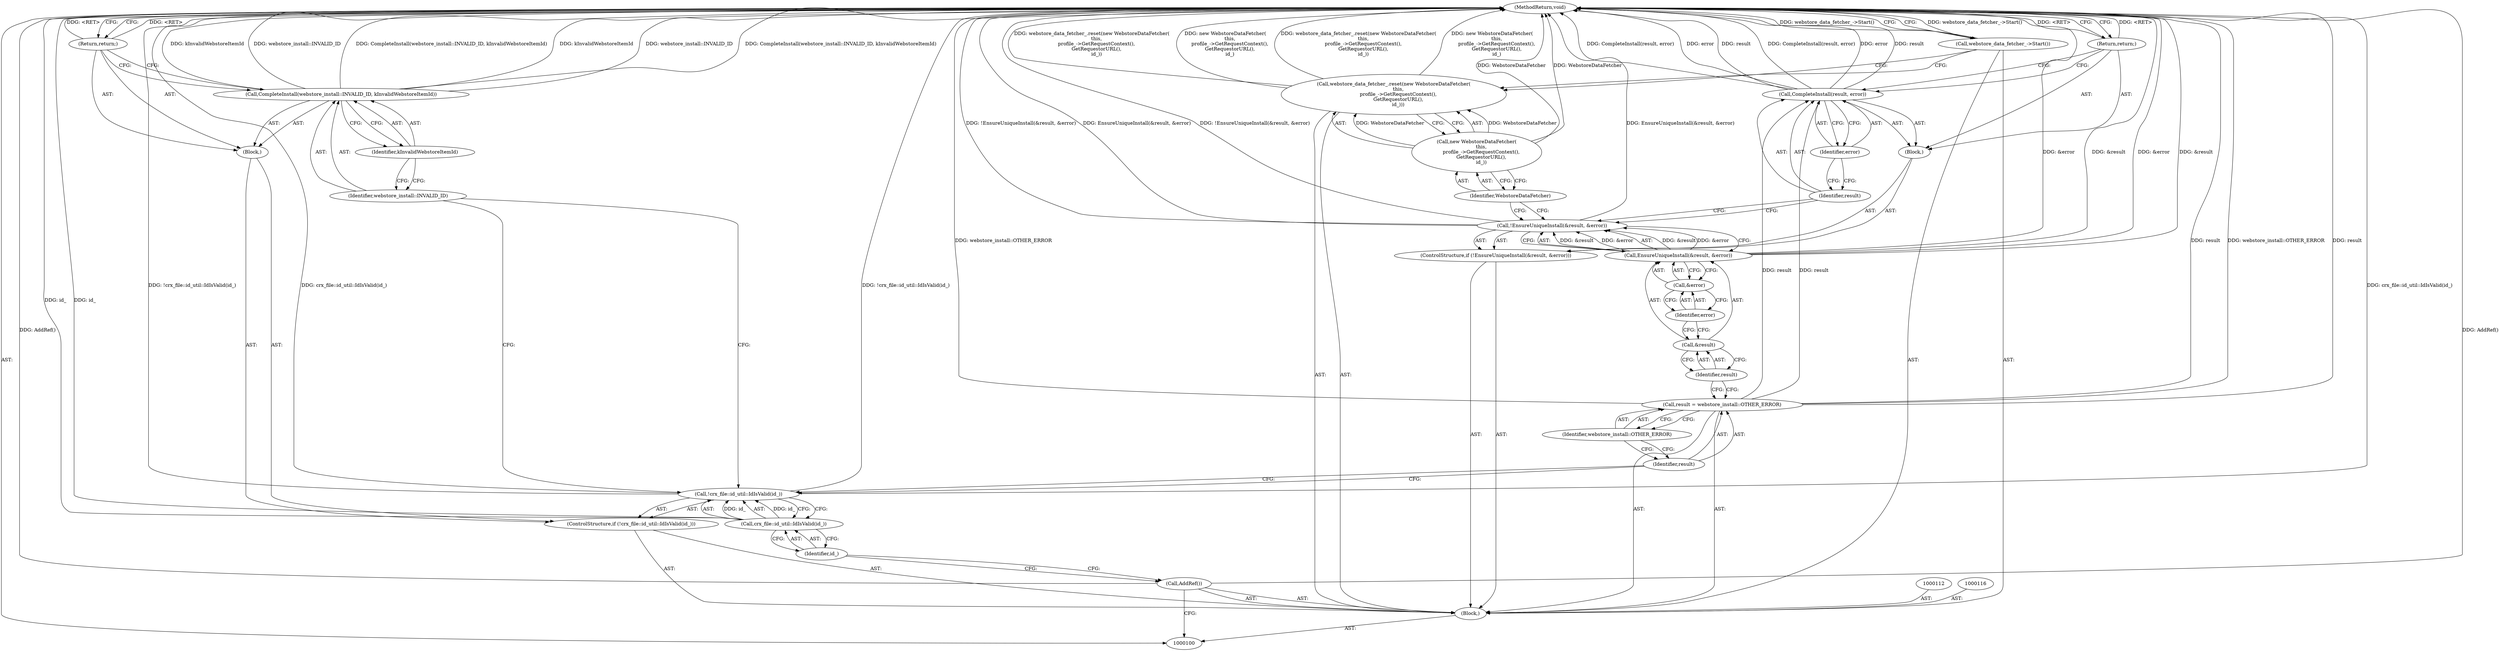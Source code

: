 digraph "1_Chrome_d30a8bd191f17b61938fc87890bffc80049b0774_3" {
"1000133" [label="(MethodReturn,void)"];
"1000101" [label="(Block,)"];
"1000117" [label="(ControlStructure,if (!EnsureUniqueInstall(&result, &error)))"];
"1000120" [label="(Call,&result)"];
"1000121" [label="(Identifier,result)"];
"1000122" [label="(Call,&error)"];
"1000123" [label="(Identifier,error)"];
"1000124" [label="(Block,)"];
"1000118" [label="(Call,!EnsureUniqueInstall(&result, &error))"];
"1000119" [label="(Call,EnsureUniqueInstall(&result, &error))"];
"1000126" [label="(Identifier,result)"];
"1000127" [label="(Identifier,error)"];
"1000125" [label="(Call,CompleteInstall(result, error))"];
"1000128" [label="(Return,return;)"];
"1000129" [label="(Call,webstore_data_fetcher_.reset(new WebstoreDataFetcher(\n      this,\n      profile_->GetRequestContext(),\n      GetRequestorURL(),\n      id_)))"];
"1000130" [label="(Call,new WebstoreDataFetcher(\n      this,\n      profile_->GetRequestContext(),\n      GetRequestorURL(),\n      id_))"];
"1000131" [label="(Identifier,WebstoreDataFetcher)"];
"1000102" [label="(Call,AddRef())"];
"1000132" [label="(Call,webstore_data_fetcher_->Start())"];
"1000103" [label="(ControlStructure,if (!crx_file::id_util::IdIsValid(id_)))"];
"1000106" [label="(Identifier,id_)"];
"1000107" [label="(Block,)"];
"1000104" [label="(Call,!crx_file::id_util::IdIsValid(id_))"];
"1000105" [label="(Call,crx_file::id_util::IdIsValid(id_))"];
"1000109" [label="(Identifier,webstore_install::INVALID_ID)"];
"1000108" [label="(Call,CompleteInstall(webstore_install::INVALID_ID, kInvalidWebstoreItemId))"];
"1000110" [label="(Identifier,kInvalidWebstoreItemId)"];
"1000111" [label="(Return,return;)"];
"1000113" [label="(Call,result = webstore_install::OTHER_ERROR)"];
"1000114" [label="(Identifier,result)"];
"1000115" [label="(Identifier,webstore_install::OTHER_ERROR)"];
"1000133" -> "1000100"  [label="AST: "];
"1000133" -> "1000111"  [label="CFG: "];
"1000133" -> "1000128"  [label="CFG: "];
"1000133" -> "1000132"  [label="CFG: "];
"1000111" -> "1000133"  [label="DDG: <RET>"];
"1000125" -> "1000133"  [label="DDG: CompleteInstall(result, error)"];
"1000125" -> "1000133"  [label="DDG: error"];
"1000125" -> "1000133"  [label="DDG: result"];
"1000108" -> "1000133"  [label="DDG: CompleteInstall(webstore_install::INVALID_ID, kInvalidWebstoreItemId)"];
"1000108" -> "1000133"  [label="DDG: kInvalidWebstoreItemId"];
"1000108" -> "1000133"  [label="DDG: webstore_install::INVALID_ID"];
"1000104" -> "1000133"  [label="DDG: !crx_file::id_util::IdIsValid(id_)"];
"1000104" -> "1000133"  [label="DDG: crx_file::id_util::IdIsValid(id_)"];
"1000113" -> "1000133"  [label="DDG: result"];
"1000113" -> "1000133"  [label="DDG: webstore_install::OTHER_ERROR"];
"1000132" -> "1000133"  [label="DDG: webstore_data_fetcher_->Start()"];
"1000129" -> "1000133"  [label="DDG: webstore_data_fetcher_.reset(new WebstoreDataFetcher(\n      this,\n      profile_->GetRequestContext(),\n      GetRequestorURL(),\n      id_))"];
"1000129" -> "1000133"  [label="DDG: new WebstoreDataFetcher(\n      this,\n      profile_->GetRequestContext(),\n      GetRequestorURL(),\n      id_)"];
"1000118" -> "1000133"  [label="DDG: !EnsureUniqueInstall(&result, &error)"];
"1000118" -> "1000133"  [label="DDG: EnsureUniqueInstall(&result, &error)"];
"1000102" -> "1000133"  [label="DDG: AddRef()"];
"1000119" -> "1000133"  [label="DDG: &error"];
"1000119" -> "1000133"  [label="DDG: &result"];
"1000130" -> "1000133"  [label="DDG: WebstoreDataFetcher"];
"1000105" -> "1000133"  [label="DDG: id_"];
"1000128" -> "1000133"  [label="DDG: <RET>"];
"1000101" -> "1000100"  [label="AST: "];
"1000102" -> "1000101"  [label="AST: "];
"1000103" -> "1000101"  [label="AST: "];
"1000112" -> "1000101"  [label="AST: "];
"1000113" -> "1000101"  [label="AST: "];
"1000116" -> "1000101"  [label="AST: "];
"1000117" -> "1000101"  [label="AST: "];
"1000129" -> "1000101"  [label="AST: "];
"1000132" -> "1000101"  [label="AST: "];
"1000117" -> "1000101"  [label="AST: "];
"1000118" -> "1000117"  [label="AST: "];
"1000124" -> "1000117"  [label="AST: "];
"1000120" -> "1000119"  [label="AST: "];
"1000120" -> "1000121"  [label="CFG: "];
"1000121" -> "1000120"  [label="AST: "];
"1000123" -> "1000120"  [label="CFG: "];
"1000121" -> "1000120"  [label="AST: "];
"1000121" -> "1000113"  [label="CFG: "];
"1000120" -> "1000121"  [label="CFG: "];
"1000122" -> "1000119"  [label="AST: "];
"1000122" -> "1000123"  [label="CFG: "];
"1000123" -> "1000122"  [label="AST: "];
"1000119" -> "1000122"  [label="CFG: "];
"1000123" -> "1000122"  [label="AST: "];
"1000123" -> "1000120"  [label="CFG: "];
"1000122" -> "1000123"  [label="CFG: "];
"1000124" -> "1000117"  [label="AST: "];
"1000125" -> "1000124"  [label="AST: "];
"1000128" -> "1000124"  [label="AST: "];
"1000118" -> "1000117"  [label="AST: "];
"1000118" -> "1000119"  [label="CFG: "];
"1000119" -> "1000118"  [label="AST: "];
"1000126" -> "1000118"  [label="CFG: "];
"1000131" -> "1000118"  [label="CFG: "];
"1000118" -> "1000133"  [label="DDG: !EnsureUniqueInstall(&result, &error)"];
"1000118" -> "1000133"  [label="DDG: EnsureUniqueInstall(&result, &error)"];
"1000119" -> "1000118"  [label="DDG: &result"];
"1000119" -> "1000118"  [label="DDG: &error"];
"1000119" -> "1000118"  [label="AST: "];
"1000119" -> "1000122"  [label="CFG: "];
"1000120" -> "1000119"  [label="AST: "];
"1000122" -> "1000119"  [label="AST: "];
"1000118" -> "1000119"  [label="CFG: "];
"1000119" -> "1000133"  [label="DDG: &error"];
"1000119" -> "1000133"  [label="DDG: &result"];
"1000119" -> "1000118"  [label="DDG: &result"];
"1000119" -> "1000118"  [label="DDG: &error"];
"1000126" -> "1000125"  [label="AST: "];
"1000126" -> "1000118"  [label="CFG: "];
"1000127" -> "1000126"  [label="CFG: "];
"1000127" -> "1000125"  [label="AST: "];
"1000127" -> "1000126"  [label="CFG: "];
"1000125" -> "1000127"  [label="CFG: "];
"1000125" -> "1000124"  [label="AST: "];
"1000125" -> "1000127"  [label="CFG: "];
"1000126" -> "1000125"  [label="AST: "];
"1000127" -> "1000125"  [label="AST: "];
"1000128" -> "1000125"  [label="CFG: "];
"1000125" -> "1000133"  [label="DDG: CompleteInstall(result, error)"];
"1000125" -> "1000133"  [label="DDG: error"];
"1000125" -> "1000133"  [label="DDG: result"];
"1000113" -> "1000125"  [label="DDG: result"];
"1000128" -> "1000124"  [label="AST: "];
"1000128" -> "1000125"  [label="CFG: "];
"1000133" -> "1000128"  [label="CFG: "];
"1000128" -> "1000133"  [label="DDG: <RET>"];
"1000129" -> "1000101"  [label="AST: "];
"1000129" -> "1000130"  [label="CFG: "];
"1000130" -> "1000129"  [label="AST: "];
"1000132" -> "1000129"  [label="CFG: "];
"1000129" -> "1000133"  [label="DDG: webstore_data_fetcher_.reset(new WebstoreDataFetcher(\n      this,\n      profile_->GetRequestContext(),\n      GetRequestorURL(),\n      id_))"];
"1000129" -> "1000133"  [label="DDG: new WebstoreDataFetcher(\n      this,\n      profile_->GetRequestContext(),\n      GetRequestorURL(),\n      id_)"];
"1000130" -> "1000129"  [label="DDG: WebstoreDataFetcher"];
"1000130" -> "1000129"  [label="AST: "];
"1000130" -> "1000131"  [label="CFG: "];
"1000131" -> "1000130"  [label="AST: "];
"1000129" -> "1000130"  [label="CFG: "];
"1000130" -> "1000133"  [label="DDG: WebstoreDataFetcher"];
"1000130" -> "1000129"  [label="DDG: WebstoreDataFetcher"];
"1000131" -> "1000130"  [label="AST: "];
"1000131" -> "1000118"  [label="CFG: "];
"1000130" -> "1000131"  [label="CFG: "];
"1000102" -> "1000101"  [label="AST: "];
"1000102" -> "1000100"  [label="CFG: "];
"1000106" -> "1000102"  [label="CFG: "];
"1000102" -> "1000133"  [label="DDG: AddRef()"];
"1000132" -> "1000101"  [label="AST: "];
"1000132" -> "1000129"  [label="CFG: "];
"1000133" -> "1000132"  [label="CFG: "];
"1000132" -> "1000133"  [label="DDG: webstore_data_fetcher_->Start()"];
"1000103" -> "1000101"  [label="AST: "];
"1000104" -> "1000103"  [label="AST: "];
"1000107" -> "1000103"  [label="AST: "];
"1000106" -> "1000105"  [label="AST: "];
"1000106" -> "1000102"  [label="CFG: "];
"1000105" -> "1000106"  [label="CFG: "];
"1000107" -> "1000103"  [label="AST: "];
"1000108" -> "1000107"  [label="AST: "];
"1000111" -> "1000107"  [label="AST: "];
"1000104" -> "1000103"  [label="AST: "];
"1000104" -> "1000105"  [label="CFG: "];
"1000105" -> "1000104"  [label="AST: "];
"1000109" -> "1000104"  [label="CFG: "];
"1000114" -> "1000104"  [label="CFG: "];
"1000104" -> "1000133"  [label="DDG: !crx_file::id_util::IdIsValid(id_)"];
"1000104" -> "1000133"  [label="DDG: crx_file::id_util::IdIsValid(id_)"];
"1000105" -> "1000104"  [label="DDG: id_"];
"1000105" -> "1000104"  [label="AST: "];
"1000105" -> "1000106"  [label="CFG: "];
"1000106" -> "1000105"  [label="AST: "];
"1000104" -> "1000105"  [label="CFG: "];
"1000105" -> "1000133"  [label="DDG: id_"];
"1000105" -> "1000104"  [label="DDG: id_"];
"1000109" -> "1000108"  [label="AST: "];
"1000109" -> "1000104"  [label="CFG: "];
"1000110" -> "1000109"  [label="CFG: "];
"1000108" -> "1000107"  [label="AST: "];
"1000108" -> "1000110"  [label="CFG: "];
"1000109" -> "1000108"  [label="AST: "];
"1000110" -> "1000108"  [label="AST: "];
"1000111" -> "1000108"  [label="CFG: "];
"1000108" -> "1000133"  [label="DDG: CompleteInstall(webstore_install::INVALID_ID, kInvalidWebstoreItemId)"];
"1000108" -> "1000133"  [label="DDG: kInvalidWebstoreItemId"];
"1000108" -> "1000133"  [label="DDG: webstore_install::INVALID_ID"];
"1000110" -> "1000108"  [label="AST: "];
"1000110" -> "1000109"  [label="CFG: "];
"1000108" -> "1000110"  [label="CFG: "];
"1000111" -> "1000107"  [label="AST: "];
"1000111" -> "1000108"  [label="CFG: "];
"1000133" -> "1000111"  [label="CFG: "];
"1000111" -> "1000133"  [label="DDG: <RET>"];
"1000113" -> "1000101"  [label="AST: "];
"1000113" -> "1000115"  [label="CFG: "];
"1000114" -> "1000113"  [label="AST: "];
"1000115" -> "1000113"  [label="AST: "];
"1000121" -> "1000113"  [label="CFG: "];
"1000113" -> "1000133"  [label="DDG: result"];
"1000113" -> "1000133"  [label="DDG: webstore_install::OTHER_ERROR"];
"1000113" -> "1000125"  [label="DDG: result"];
"1000114" -> "1000113"  [label="AST: "];
"1000114" -> "1000104"  [label="CFG: "];
"1000115" -> "1000114"  [label="CFG: "];
"1000115" -> "1000113"  [label="AST: "];
"1000115" -> "1000114"  [label="CFG: "];
"1000113" -> "1000115"  [label="CFG: "];
}
